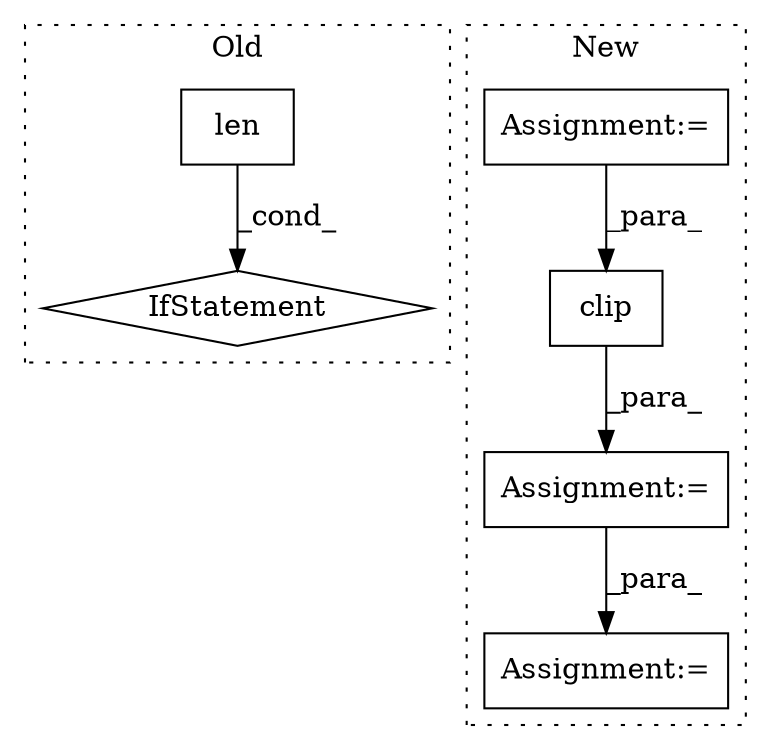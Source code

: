 digraph G {
subgraph cluster0 {
1 [label="len" a="32" s="3533,3546" l="4,1" shape="box"];
5 [label="IfStatement" a="25" s="3529,3552" l="4,2" shape="diamond"];
label = "Old";
style="dotted";
}
subgraph cluster1 {
2 [label="clip" a="32" s="3080,3091" l="5,1" shape="box"];
3 [label="Assignment:=" a="7" s="3073" l="1" shape="box"];
4 [label="Assignment:=" a="7" s="2969" l="9" shape="box"];
6 [label="Assignment:=" a="7" s="3101" l="1" shape="box"];
label = "New";
style="dotted";
}
1 -> 5 [label="_cond_"];
2 -> 3 [label="_para_"];
3 -> 6 [label="_para_"];
4 -> 2 [label="_para_"];
}